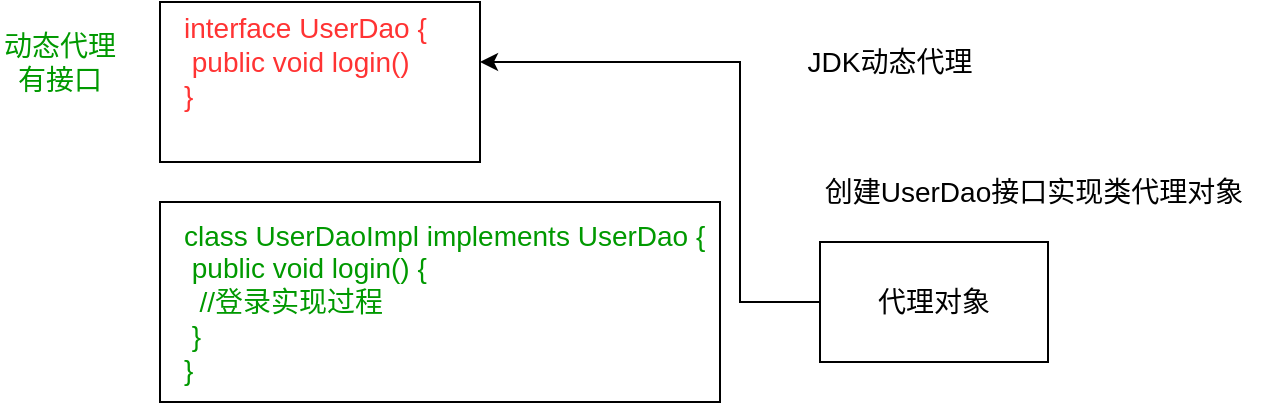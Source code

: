<mxfile version="20.0.1" type="github">
  <diagram id="dgJLXRUxx70ehMld0Qd0" name="Page-1">
    <mxGraphModel dx="813" dy="439" grid="1" gridSize="10" guides="1" tooltips="1" connect="1" arrows="1" fold="1" page="1" pageScale="1" pageWidth="827" pageHeight="1169" math="0" shadow="0">
      <root>
        <mxCell id="0" />
        <mxCell id="1" parent="0" />
        <mxCell id="5arSg2raXsag15I45JpB-1" value="" style="rounded=0;whiteSpace=wrap;html=1;" vertex="1" parent="1">
          <mxGeometry x="90" y="360" width="160" height="80" as="geometry" />
        </mxCell>
        <mxCell id="5arSg2raXsag15I45JpB-2" value="" style="rounded=0;whiteSpace=wrap;html=1;" vertex="1" parent="1">
          <mxGeometry x="90" y="460" width="280" height="100" as="geometry" />
        </mxCell>
        <mxCell id="5arSg2raXsag15I45JpB-3" value="&lt;font color=&quot;#ff3333&quot; style=&quot;font-size: 14px;&quot;&gt;interface UserDao {&lt;br&gt;&lt;span style=&quot;white-space: pre;&quot;&gt;	&lt;/span&gt;public void login()&lt;br&gt;}&lt;/font&gt;" style="text;html=1;strokeColor=none;fillColor=none;align=left;verticalAlign=middle;whiteSpace=wrap;rounded=0;" vertex="1" parent="1">
          <mxGeometry x="100" y="360" width="160" height="60" as="geometry" />
        </mxCell>
        <mxCell id="5arSg2raXsag15I45JpB-5" value="&lt;span style=&quot;font-size: 14px;&quot;&gt;&lt;font color=&quot;#009900&quot;&gt;class UserDaoImpl implements UserDao {&lt;br&gt;&lt;span style=&quot;white-space: pre;&quot;&gt;	&lt;/span&gt;public void login() {&lt;br&gt;&lt;span style=&quot;white-space: pre;&quot;&gt;	&lt;span style=&quot;white-space: pre;&quot;&gt;	&lt;/span&gt;/&lt;/span&gt;/登录实现过程&lt;br&gt;&lt;span style=&quot;white-space: pre;&quot;&gt;	&lt;/span&gt;}&lt;br&gt;}&lt;/font&gt;&lt;br&gt;&lt;/span&gt;" style="text;html=1;strokeColor=none;fillColor=none;align=left;verticalAlign=middle;whiteSpace=wrap;rounded=0;" vertex="1" parent="1">
          <mxGeometry x="100" y="480" width="270" height="60" as="geometry" />
        </mxCell>
        <mxCell id="5arSg2raXsag15I45JpB-6" value="动态代理&lt;br&gt;有接口" style="text;html=1;strokeColor=none;fillColor=none;align=center;verticalAlign=middle;whiteSpace=wrap;rounded=0;fontSize=14;fontColor=#009900;" vertex="1" parent="1">
          <mxGeometry x="10" y="375" width="60" height="30" as="geometry" />
        </mxCell>
        <mxCell id="5arSg2raXsag15I45JpB-7" value="&lt;font color=&quot;#000000&quot;&gt;JDK动态代理&lt;/font&gt;" style="text;html=1;strokeColor=none;fillColor=none;align=center;verticalAlign=middle;whiteSpace=wrap;rounded=0;fontSize=14;fontColor=#009900;" vertex="1" parent="1">
          <mxGeometry x="400" y="375" width="110" height="30" as="geometry" />
        </mxCell>
        <mxCell id="5arSg2raXsag15I45JpB-8" value="&lt;font color=&quot;#000000&quot;&gt;创建UserDao接口实现类代理对象&lt;/font&gt;" style="text;html=1;strokeColor=none;fillColor=none;align=center;verticalAlign=middle;whiteSpace=wrap;rounded=0;fontSize=14;fontColor=#009900;" vertex="1" parent="1">
          <mxGeometry x="414" y="440" width="226" height="30" as="geometry" />
        </mxCell>
        <mxCell id="5arSg2raXsag15I45JpB-15" style="edgeStyle=orthogonalEdgeStyle;rounded=0;orthogonalLoop=1;jettySize=auto;html=1;fontSize=14;fontColor=#000000;" edge="1" parent="1" source="5arSg2raXsag15I45JpB-9">
          <mxGeometry relative="1" as="geometry">
            <mxPoint x="250" y="390" as="targetPoint" />
            <Array as="points">
              <mxPoint x="380" y="510" />
              <mxPoint x="380" y="390" />
            </Array>
          </mxGeometry>
        </mxCell>
        <mxCell id="5arSg2raXsag15I45JpB-9" value="&lt;font color=&quot;#000000&quot;&gt;代理对象&lt;/font&gt;" style="rounded=0;whiteSpace=wrap;html=1;fontSize=14;fontColor=#009900;" vertex="1" parent="1">
          <mxGeometry x="420" y="480" width="114" height="60" as="geometry" />
        </mxCell>
      </root>
    </mxGraphModel>
  </diagram>
</mxfile>
